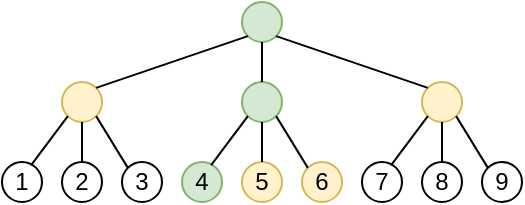 <mxfile version="24.7.8">
  <diagram name="Page-1" id="_C3TLegI7R8yPhaLSQ1L">
    <mxGraphModel dx="318" dy="186" grid="1" gridSize="10" guides="1" tooltips="1" connect="1" arrows="1" fold="1" page="1" pageScale="1" pageWidth="850" pageHeight="1100" math="0" shadow="0">
      <root>
        <mxCell id="0" />
        <mxCell id="1" parent="0" />
        <mxCell id="fRx-R-XlH92UUbTNDXMt-1" value="1" style="ellipse;whiteSpace=wrap;html=1;" vertex="1" parent="1">
          <mxGeometry x="360" y="250" width="20" height="20" as="geometry" />
        </mxCell>
        <mxCell id="fRx-R-XlH92UUbTNDXMt-2" value="2" style="ellipse;whiteSpace=wrap;html=1;" vertex="1" parent="1">
          <mxGeometry x="390" y="250" width="20" height="20" as="geometry" />
        </mxCell>
        <mxCell id="fRx-R-XlH92UUbTNDXMt-3" value="3" style="ellipse;whiteSpace=wrap;html=1;" vertex="1" parent="1">
          <mxGeometry x="420" y="250" width="20" height="20" as="geometry" />
        </mxCell>
        <mxCell id="fRx-R-XlH92UUbTNDXMt-4" value="" style="ellipse;whiteSpace=wrap;html=1;fillColor=#fff2cc;strokeColor=#d6b656;" vertex="1" parent="1">
          <mxGeometry x="390" y="210" width="20" height="20" as="geometry" />
        </mxCell>
        <mxCell id="fRx-R-XlH92UUbTNDXMt-5" value="" style="endArrow=none;html=1;rounded=0;exitX=0.729;exitY=0.076;exitDx=0;exitDy=0;entryX=0;entryY=1;entryDx=0;entryDy=0;exitPerimeter=0;" edge="1" parent="1" source="fRx-R-XlH92UUbTNDXMt-1" target="fRx-R-XlH92UUbTNDXMt-4">
          <mxGeometry width="50" height="50" relative="1" as="geometry">
            <mxPoint x="440" y="270" as="sourcePoint" />
            <mxPoint x="490" y="220" as="targetPoint" />
          </mxGeometry>
        </mxCell>
        <mxCell id="fRx-R-XlH92UUbTNDXMt-6" value="" style="endArrow=none;html=1;rounded=0;exitX=0.5;exitY=0;exitDx=0;exitDy=0;entryX=0.5;entryY=1;entryDx=0;entryDy=0;" edge="1" parent="1" source="fRx-R-XlH92UUbTNDXMt-2" target="fRx-R-XlH92UUbTNDXMt-4">
          <mxGeometry width="50" height="50" relative="1" as="geometry">
            <mxPoint x="384" y="262" as="sourcePoint" />
            <mxPoint x="403" y="237" as="targetPoint" />
          </mxGeometry>
        </mxCell>
        <mxCell id="fRx-R-XlH92UUbTNDXMt-7" value="" style="endArrow=none;html=1;rounded=0;exitX=0;exitY=0;exitDx=0;exitDy=0;entryX=1;entryY=1;entryDx=0;entryDy=0;" edge="1" parent="1" source="fRx-R-XlH92UUbTNDXMt-3" target="fRx-R-XlH92UUbTNDXMt-4">
          <mxGeometry width="50" height="50" relative="1" as="geometry">
            <mxPoint x="410" y="260" as="sourcePoint" />
            <mxPoint x="410" y="240" as="targetPoint" />
          </mxGeometry>
        </mxCell>
        <mxCell id="fRx-R-XlH92UUbTNDXMt-8" value="4" style="ellipse;whiteSpace=wrap;html=1;fillColor=#d5e8d4;strokeColor=#82b366;" vertex="1" parent="1">
          <mxGeometry x="450" y="250" width="20" height="20" as="geometry" />
        </mxCell>
        <mxCell id="fRx-R-XlH92UUbTNDXMt-9" value="5" style="ellipse;whiteSpace=wrap;html=1;fillColor=#fff2cc;strokeColor=#d6b656;" vertex="1" parent="1">
          <mxGeometry x="480" y="250" width="20" height="20" as="geometry" />
        </mxCell>
        <mxCell id="fRx-R-XlH92UUbTNDXMt-10" value="6" style="ellipse;whiteSpace=wrap;html=1;fillColor=#fff2cc;strokeColor=#d6b656;" vertex="1" parent="1">
          <mxGeometry x="510" y="250" width="20" height="20" as="geometry" />
        </mxCell>
        <mxCell id="fRx-R-XlH92UUbTNDXMt-11" value="" style="ellipse;whiteSpace=wrap;html=1;fillColor=#d5e8d4;strokeColor=#82b366;" vertex="1" parent="1">
          <mxGeometry x="480" y="210" width="20" height="20" as="geometry" />
        </mxCell>
        <mxCell id="fRx-R-XlH92UUbTNDXMt-12" value="" style="endArrow=none;html=1;rounded=0;exitX=0.729;exitY=0.076;exitDx=0;exitDy=0;entryX=0;entryY=1;entryDx=0;entryDy=0;exitPerimeter=0;" edge="1" parent="1" source="fRx-R-XlH92UUbTNDXMt-8" target="fRx-R-XlH92UUbTNDXMt-11">
          <mxGeometry width="50" height="50" relative="1" as="geometry">
            <mxPoint x="530" y="270" as="sourcePoint" />
            <mxPoint x="580" y="220" as="targetPoint" />
          </mxGeometry>
        </mxCell>
        <mxCell id="fRx-R-XlH92UUbTNDXMt-13" value="" style="endArrow=none;html=1;rounded=0;exitX=0.5;exitY=0;exitDx=0;exitDy=0;entryX=0.5;entryY=1;entryDx=0;entryDy=0;" edge="1" parent="1" source="fRx-R-XlH92UUbTNDXMt-9" target="fRx-R-XlH92UUbTNDXMt-11">
          <mxGeometry width="50" height="50" relative="1" as="geometry">
            <mxPoint x="474" y="262" as="sourcePoint" />
            <mxPoint x="493" y="237" as="targetPoint" />
          </mxGeometry>
        </mxCell>
        <mxCell id="fRx-R-XlH92UUbTNDXMt-14" value="" style="endArrow=none;html=1;rounded=0;exitX=0;exitY=0;exitDx=0;exitDy=0;entryX=1;entryY=1;entryDx=0;entryDy=0;" edge="1" parent="1" source="fRx-R-XlH92UUbTNDXMt-10" target="fRx-R-XlH92UUbTNDXMt-11">
          <mxGeometry width="50" height="50" relative="1" as="geometry">
            <mxPoint x="500" y="260" as="sourcePoint" />
            <mxPoint x="500" y="240" as="targetPoint" />
          </mxGeometry>
        </mxCell>
        <mxCell id="fRx-R-XlH92UUbTNDXMt-15" value="7" style="ellipse;whiteSpace=wrap;html=1;" vertex="1" parent="1">
          <mxGeometry x="540" y="250" width="20" height="20" as="geometry" />
        </mxCell>
        <mxCell id="fRx-R-XlH92UUbTNDXMt-16" value="8" style="ellipse;whiteSpace=wrap;html=1;" vertex="1" parent="1">
          <mxGeometry x="570" y="250" width="20" height="20" as="geometry" />
        </mxCell>
        <mxCell id="fRx-R-XlH92UUbTNDXMt-17" value="9" style="ellipse;whiteSpace=wrap;html=1;" vertex="1" parent="1">
          <mxGeometry x="600" y="250" width="20" height="20" as="geometry" />
        </mxCell>
        <mxCell id="fRx-R-XlH92UUbTNDXMt-18" value="" style="ellipse;whiteSpace=wrap;html=1;fillColor=#fff2cc;strokeColor=#d6b656;" vertex="1" parent="1">
          <mxGeometry x="570" y="210" width="20" height="20" as="geometry" />
        </mxCell>
        <mxCell id="fRx-R-XlH92UUbTNDXMt-19" value="" style="endArrow=none;html=1;rounded=0;exitX=0.729;exitY=0.076;exitDx=0;exitDy=0;entryX=0;entryY=1;entryDx=0;entryDy=0;exitPerimeter=0;" edge="1" parent="1" source="fRx-R-XlH92UUbTNDXMt-15" target="fRx-R-XlH92UUbTNDXMt-18">
          <mxGeometry width="50" height="50" relative="1" as="geometry">
            <mxPoint x="620" y="270" as="sourcePoint" />
            <mxPoint x="670" y="220" as="targetPoint" />
          </mxGeometry>
        </mxCell>
        <mxCell id="fRx-R-XlH92UUbTNDXMt-20" value="" style="endArrow=none;html=1;rounded=0;exitX=0.5;exitY=0;exitDx=0;exitDy=0;entryX=0.5;entryY=1;entryDx=0;entryDy=0;" edge="1" parent="1" source="fRx-R-XlH92UUbTNDXMt-16" target="fRx-R-XlH92UUbTNDXMt-18">
          <mxGeometry width="50" height="50" relative="1" as="geometry">
            <mxPoint x="564" y="262" as="sourcePoint" />
            <mxPoint x="583" y="237" as="targetPoint" />
          </mxGeometry>
        </mxCell>
        <mxCell id="fRx-R-XlH92UUbTNDXMt-21" value="" style="endArrow=none;html=1;rounded=0;exitX=0;exitY=0;exitDx=0;exitDy=0;entryX=1;entryY=1;entryDx=0;entryDy=0;" edge="1" parent="1" source="fRx-R-XlH92UUbTNDXMt-17" target="fRx-R-XlH92UUbTNDXMt-18">
          <mxGeometry width="50" height="50" relative="1" as="geometry">
            <mxPoint x="590" y="260" as="sourcePoint" />
            <mxPoint x="590" y="240" as="targetPoint" />
          </mxGeometry>
        </mxCell>
        <mxCell id="fRx-R-XlH92UUbTNDXMt-22" value="" style="ellipse;whiteSpace=wrap;html=1;fillColor=#d5e8d4;strokeColor=#82b366;" vertex="1" parent="1">
          <mxGeometry x="480" y="170" width="20" height="20" as="geometry" />
        </mxCell>
        <mxCell id="fRx-R-XlH92UUbTNDXMt-23" value="" style="endArrow=none;html=1;rounded=0;entryX=0.5;entryY=1;entryDx=0;entryDy=0;exitX=0.5;exitY=0;exitDx=0;exitDy=0;" edge="1" parent="1" source="fRx-R-XlH92UUbTNDXMt-11" target="fRx-R-XlH92UUbTNDXMt-22">
          <mxGeometry width="50" height="50" relative="1" as="geometry">
            <mxPoint x="440" y="200" as="sourcePoint" />
            <mxPoint x="490" y="150" as="targetPoint" />
          </mxGeometry>
        </mxCell>
        <mxCell id="fRx-R-XlH92UUbTNDXMt-24" value="" style="endArrow=none;html=1;rounded=0;entryX=0;entryY=1;entryDx=0;entryDy=0;exitX=1;exitY=0;exitDx=0;exitDy=0;" edge="1" parent="1" source="fRx-R-XlH92UUbTNDXMt-4" target="fRx-R-XlH92UUbTNDXMt-22">
          <mxGeometry width="50" height="50" relative="1" as="geometry">
            <mxPoint x="420" y="210" as="sourcePoint" />
            <mxPoint x="500" y="200" as="targetPoint" />
          </mxGeometry>
        </mxCell>
        <mxCell id="fRx-R-XlH92UUbTNDXMt-25" value="" style="endArrow=none;html=1;rounded=0;entryX=1;entryY=1;entryDx=0;entryDy=0;exitX=0;exitY=0;exitDx=0;exitDy=0;" edge="1" parent="1" source="fRx-R-XlH92UUbTNDXMt-18" target="fRx-R-XlH92UUbTNDXMt-22">
          <mxGeometry width="50" height="50" relative="1" as="geometry">
            <mxPoint x="417" y="223" as="sourcePoint" />
            <mxPoint x="493" y="197" as="targetPoint" />
          </mxGeometry>
        </mxCell>
      </root>
    </mxGraphModel>
  </diagram>
</mxfile>
